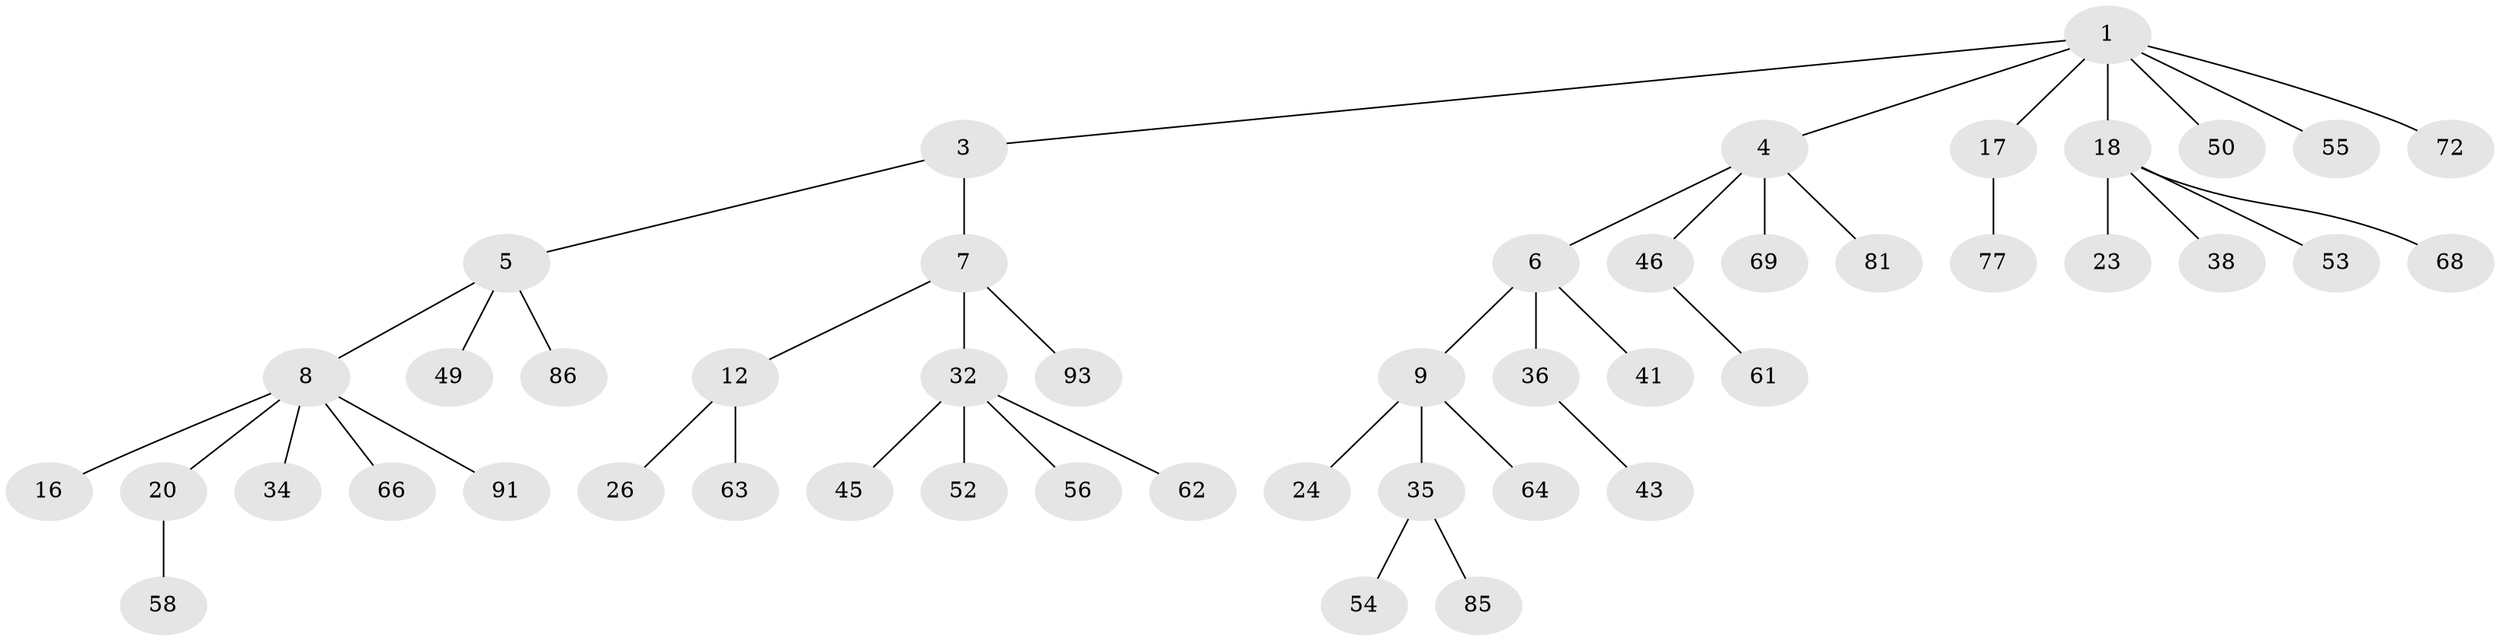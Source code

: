 // original degree distribution, {3: 0.13829787234042554, 6: 0.031914893617021274, 7: 0.010638297872340425, 4: 0.07446808510638298, 2: 0.1702127659574468, 5: 0.02127659574468085, 1: 0.5531914893617021}
// Generated by graph-tools (version 1.1) at 2025/15/03/09/25 04:15:35]
// undirected, 47 vertices, 46 edges
graph export_dot {
graph [start="1"]
  node [color=gray90,style=filled];
  1 [super="+2"];
  3;
  4 [super="+29+60+82+15+13"];
  5;
  6;
  7;
  8;
  9 [super="+11+10"];
  12 [super="+48+14"];
  16 [super="+87"];
  17 [super="+28+75"];
  18 [super="+31"];
  20 [super="+22+89+21+47"];
  23;
  24 [super="+25"];
  26 [super="+33"];
  32 [super="+76+39+44"];
  34 [super="+51"];
  35 [super="+37"];
  36;
  38;
  41;
  43;
  45;
  46;
  49;
  50;
  52;
  53;
  54;
  55 [super="+79"];
  56 [super="+57"];
  58;
  61;
  62;
  63 [super="+65+70"];
  64 [super="+78+73"];
  66;
  68 [super="+80"];
  69;
  72;
  77;
  81;
  85;
  86;
  91;
  93;
  1 -- 55;
  1 -- 72;
  1 -- 17;
  1 -- 3;
  1 -- 4;
  1 -- 18;
  1 -- 50;
  3 -- 5;
  3 -- 7;
  4 -- 6;
  4 -- 81;
  4 -- 69;
  4 -- 46;
  5 -- 8;
  5 -- 49;
  5 -- 86;
  6 -- 9;
  6 -- 36;
  6 -- 41;
  7 -- 12;
  7 -- 32;
  7 -- 93;
  8 -- 16;
  8 -- 20;
  8 -- 34;
  8 -- 66;
  8 -- 91;
  9 -- 24;
  9 -- 64;
  9 -- 35;
  12 -- 63;
  12 -- 26;
  17 -- 77;
  18 -- 23;
  18 -- 68;
  18 -- 53;
  18 -- 38;
  20 -- 58;
  32 -- 52;
  32 -- 56;
  32 -- 45;
  32 -- 62;
  35 -- 85;
  35 -- 54;
  36 -- 43;
  46 -- 61;
}
